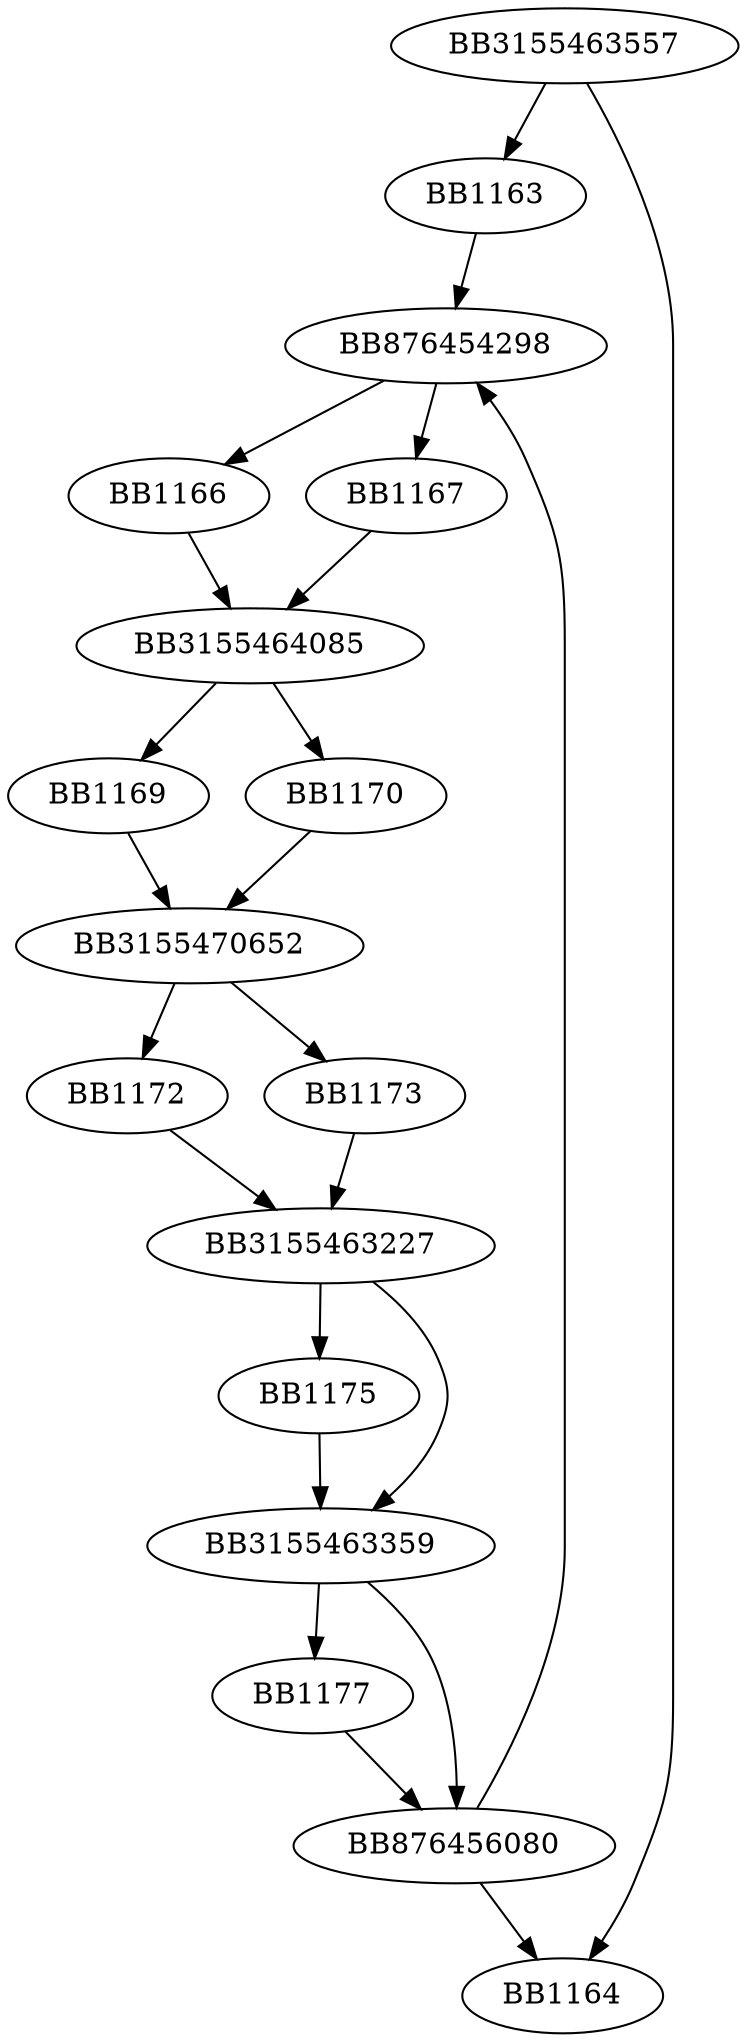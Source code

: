 digraph G{
	BB3155463557->BB1163;
	BB3155463557->BB1164;
	BB1163->BB876454298;
	BB876454298->BB1166;
	BB876454298->BB1167;
	BB1166->BB3155464085;
	BB1167->BB3155464085;
	BB3155464085->BB1169;
	BB3155464085->BB1170;
	BB1169->BB3155470652;
	BB1170->BB3155470652;
	BB3155470652->BB1172;
	BB3155470652->BB1173;
	BB1172->BB3155463227;
	BB1173->BB3155463227;
	BB3155463227->BB1175;
	BB3155463227->BB3155463359;
	BB1175->BB3155463359;
	BB3155463359->BB1177;
	BB3155463359->BB876456080;
	BB1177->BB876456080;
	BB876456080->BB876454298;
	BB876456080->BB1164;
}
